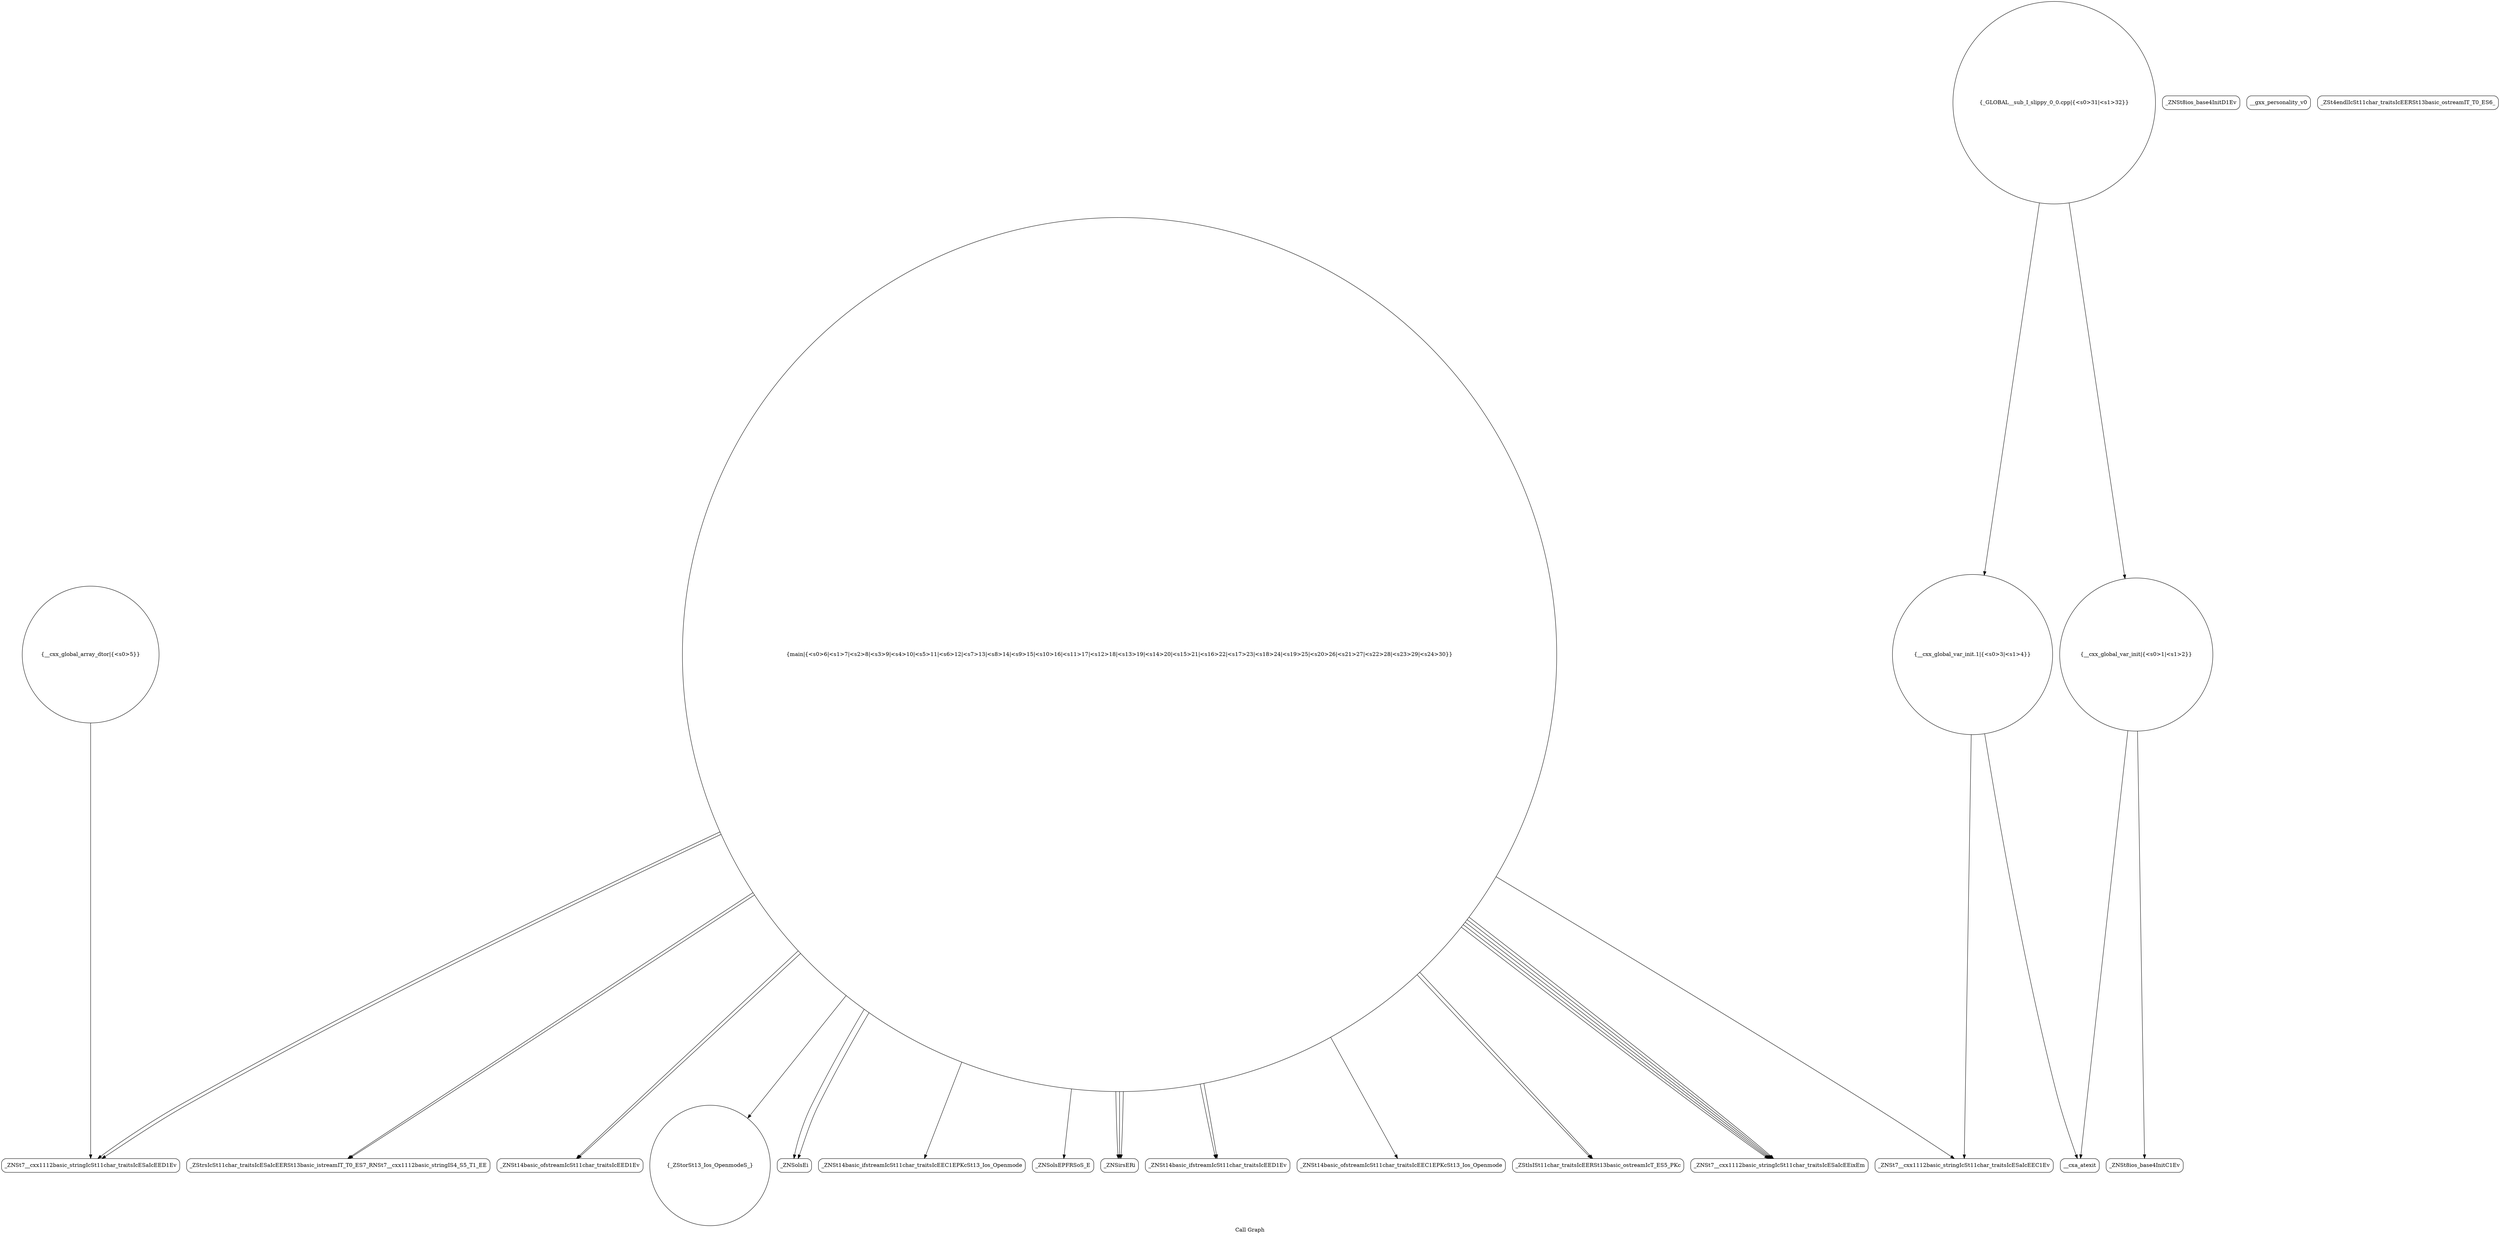 digraph "Call Graph" {
	label="Call Graph";

	Node0x55cd1e537400 [shape=record,shape=circle,label="{__cxx_global_var_init|{<s0>1|<s1>2}}"];
	Node0x55cd1e537400:s0 -> Node0x55cd1e537890[color=black];
	Node0x55cd1e537400:s1 -> Node0x55cd1e537990[color=black];
	Node0x55cd1e537b90 [shape=record,shape=Mrecord,label="{_ZNSt7__cxx1112basic_stringIcSt11char_traitsIcESaIcEED1Ev}"];
	Node0x55cd1e537f10 [shape=record,shape=Mrecord,label="{_ZStrsIcSt11char_traitsIcESaIcEERSt13basic_istreamIT_T0_ES7_RNSt7__cxx1112basic_stringIS4_S5_T1_EE}"];
	Node0x55cd1e538290 [shape=record,shape=Mrecord,label="{_ZNSt14basic_ofstreamIcSt11char_traitsIcEED1Ev}"];
	Node0x55cd1e537910 [shape=record,shape=Mrecord,label="{_ZNSt8ios_base4InitD1Ev}"];
	Node0x55cd1e537c90 [shape=record,shape=circle,label="{_ZStorSt13_Ios_OpenmodeS_}"];
	Node0x55cd1e538010 [shape=record,shape=Mrecord,label="{_ZNSolsEi}"];
	Node0x55cd1e537a10 [shape=record,shape=circle,label="{__cxx_global_var_init.1|{<s0>3|<s1>4}}"];
	Node0x55cd1e537a10:s0 -> Node0x55cd1e537a90[color=black];
	Node0x55cd1e537a10:s1 -> Node0x55cd1e537990[color=black];
	Node0x55cd1e537d90 [shape=record,shape=Mrecord,label="{_ZNSt14basic_ifstreamIcSt11char_traitsIcEEC1EPKcSt13_Ios_Openmode}"];
	Node0x55cd1e538110 [shape=record,shape=Mrecord,label="{_ZNSolsEPFRSoS_E}"];
	Node0x55cd1e537b10 [shape=record,shape=circle,label="{__cxx_global_array_dtor|{<s0>5}}"];
	Node0x55cd1e537b10:s0 -> Node0x55cd1e537b90[color=black];
	Node0x55cd1e537e90 [shape=record,shape=Mrecord,label="{_ZNSirsERi}"];
	Node0x55cd1e538210 [shape=record,shape=Mrecord,label="{_ZNSt14basic_ifstreamIcSt11char_traitsIcEED1Ev}"];
	Node0x55cd1e537890 [shape=record,shape=Mrecord,label="{_ZNSt8ios_base4InitC1Ev}"];
	Node0x55cd1e537c10 [shape=record,shape=circle,label="{main|{<s0>6|<s1>7|<s2>8|<s3>9|<s4>10|<s5>11|<s6>12|<s7>13|<s8>14|<s9>15|<s10>16|<s11>17|<s12>18|<s13>19|<s14>20|<s15>21|<s16>22|<s17>23|<s18>24|<s19>25|<s20>26|<s21>27|<s22>28|<s23>29|<s24>30}}"];
	Node0x55cd1e537c10:s0 -> Node0x55cd1e537c90[color=black];
	Node0x55cd1e537c10:s1 -> Node0x55cd1e537d10[color=black];
	Node0x55cd1e537c10:s2 -> Node0x55cd1e537d90[color=black];
	Node0x55cd1e537c10:s3 -> Node0x55cd1e537e90[color=black];
	Node0x55cd1e537c10:s4 -> Node0x55cd1e537e90[color=black];
	Node0x55cd1e537c10:s5 -> Node0x55cd1e537e90[color=black];
	Node0x55cd1e537c10:s6 -> Node0x55cd1e537f10[color=black];
	Node0x55cd1e537c10:s7 -> Node0x55cd1e537a90[color=black];
	Node0x55cd1e537c10:s8 -> Node0x55cd1e537f90[color=black];
	Node0x55cd1e537c10:s9 -> Node0x55cd1e538010[color=black];
	Node0x55cd1e537c10:s10 -> Node0x55cd1e537f90[color=black];
	Node0x55cd1e537c10:s11 -> Node0x55cd1e537f10[color=black];
	Node0x55cd1e537c10:s12 -> Node0x55cd1e537b90[color=black];
	Node0x55cd1e537c10:s13 -> Node0x55cd1e538090[color=black];
	Node0x55cd1e537c10:s14 -> Node0x55cd1e538090[color=black];
	Node0x55cd1e537c10:s15 -> Node0x55cd1e538090[color=black];
	Node0x55cd1e537c10:s16 -> Node0x55cd1e538090[color=black];
	Node0x55cd1e537c10:s17 -> Node0x55cd1e538090[color=black];
	Node0x55cd1e537c10:s18 -> Node0x55cd1e538010[color=black];
	Node0x55cd1e537c10:s19 -> Node0x55cd1e538110[color=black];
	Node0x55cd1e537c10:s20 -> Node0x55cd1e537b90[color=black];
	Node0x55cd1e537c10:s21 -> Node0x55cd1e538210[color=black];
	Node0x55cd1e537c10:s22 -> Node0x55cd1e538290[color=black];
	Node0x55cd1e537c10:s23 -> Node0x55cd1e538210[color=black];
	Node0x55cd1e537c10:s24 -> Node0x55cd1e538290[color=black];
	Node0x55cd1e537f90 [shape=record,shape=Mrecord,label="{_ZStlsISt11char_traitsIcEERSt13basic_ostreamIcT_ES5_PKc}"];
	Node0x55cd1e538310 [shape=record,shape=circle,label="{_GLOBAL__sub_I_slippy_0_0.cpp|{<s0>31|<s1>32}}"];
	Node0x55cd1e538310:s0 -> Node0x55cd1e537400[color=black];
	Node0x55cd1e538310:s1 -> Node0x55cd1e537a10[color=black];
	Node0x55cd1e537990 [shape=record,shape=Mrecord,label="{__cxa_atexit}"];
	Node0x55cd1e537d10 [shape=record,shape=Mrecord,label="{_ZNSt14basic_ofstreamIcSt11char_traitsIcEEC1EPKcSt13_Ios_Openmode}"];
	Node0x55cd1e538090 [shape=record,shape=Mrecord,label="{_ZNSt7__cxx1112basic_stringIcSt11char_traitsIcESaIcEEixEm}"];
	Node0x55cd1e537a90 [shape=record,shape=Mrecord,label="{_ZNSt7__cxx1112basic_stringIcSt11char_traitsIcESaIcEEC1Ev}"];
	Node0x55cd1e537e10 [shape=record,shape=Mrecord,label="{__gxx_personality_v0}"];
	Node0x55cd1e538190 [shape=record,shape=Mrecord,label="{_ZSt4endlIcSt11char_traitsIcEERSt13basic_ostreamIT_T0_ES6_}"];
}
